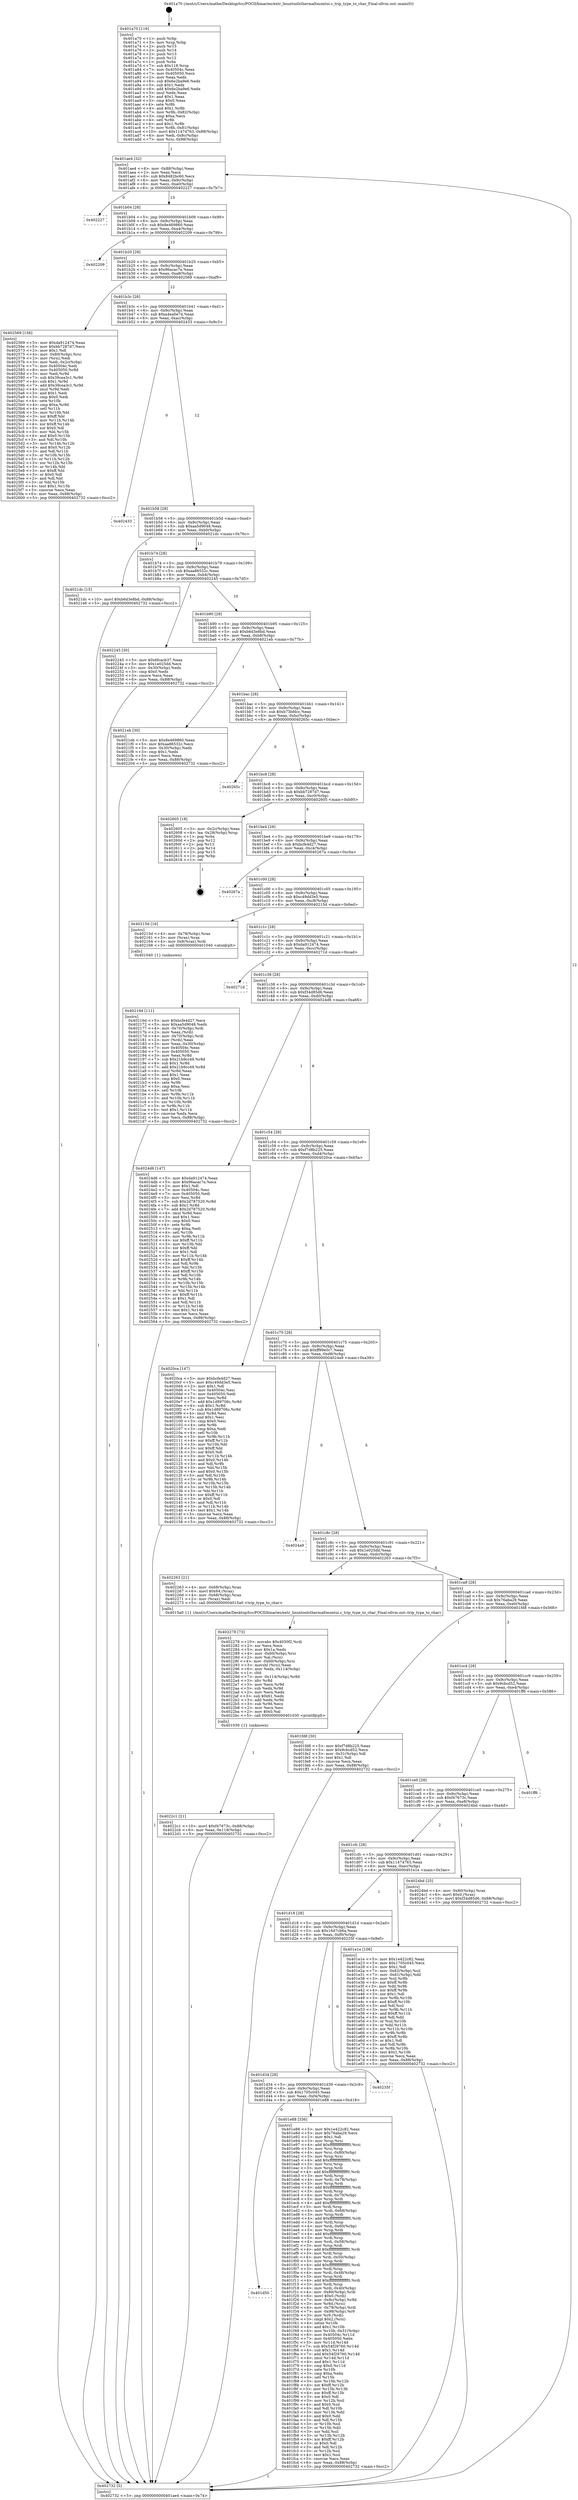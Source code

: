 digraph "0x401a70" {
  label = "0x401a70 (/mnt/c/Users/mathe/Desktop/tcc/POCII/binaries/extr_linuxtoolsthermaltmontui.c_trip_type_to_char_Final-ollvm.out::main(0))"
  labelloc = "t"
  node[shape=record]

  Entry [label="",width=0.3,height=0.3,shape=circle,fillcolor=black,style=filled]
  "0x401ae4" [label="{
     0x401ae4 [32]\l
     | [instrs]\l
     &nbsp;&nbsp;0x401ae4 \<+6\>: mov -0x88(%rbp),%eax\l
     &nbsp;&nbsp;0x401aea \<+2\>: mov %eax,%ecx\l
     &nbsp;&nbsp;0x401aec \<+6\>: sub $0x8482bc60,%ecx\l
     &nbsp;&nbsp;0x401af2 \<+6\>: mov %eax,-0x9c(%rbp)\l
     &nbsp;&nbsp;0x401af8 \<+6\>: mov %ecx,-0xa0(%rbp)\l
     &nbsp;&nbsp;0x401afe \<+6\>: je 0000000000402227 \<main+0x7b7\>\l
  }"]
  "0x402227" [label="{
     0x402227\l
  }", style=dashed]
  "0x401b04" [label="{
     0x401b04 [28]\l
     | [instrs]\l
     &nbsp;&nbsp;0x401b04 \<+5\>: jmp 0000000000401b09 \<main+0x99\>\l
     &nbsp;&nbsp;0x401b09 \<+6\>: mov -0x9c(%rbp),%eax\l
     &nbsp;&nbsp;0x401b0f \<+5\>: sub $0x8e469860,%eax\l
     &nbsp;&nbsp;0x401b14 \<+6\>: mov %eax,-0xa4(%rbp)\l
     &nbsp;&nbsp;0x401b1a \<+6\>: je 0000000000402209 \<main+0x799\>\l
  }"]
  Exit [label="",width=0.3,height=0.3,shape=circle,fillcolor=black,style=filled,peripheries=2]
  "0x402209" [label="{
     0x402209\l
  }", style=dashed]
  "0x401b20" [label="{
     0x401b20 [28]\l
     | [instrs]\l
     &nbsp;&nbsp;0x401b20 \<+5\>: jmp 0000000000401b25 \<main+0xb5\>\l
     &nbsp;&nbsp;0x401b25 \<+6\>: mov -0x9c(%rbp),%eax\l
     &nbsp;&nbsp;0x401b2b \<+5\>: sub $0x96acac7e,%eax\l
     &nbsp;&nbsp;0x401b30 \<+6\>: mov %eax,-0xa8(%rbp)\l
     &nbsp;&nbsp;0x401b36 \<+6\>: je 0000000000402569 \<main+0xaf9\>\l
  }"]
  "0x4022c1" [label="{
     0x4022c1 [21]\l
     | [instrs]\l
     &nbsp;&nbsp;0x4022c1 \<+10\>: movl $0xf47673c,-0x88(%rbp)\l
     &nbsp;&nbsp;0x4022cb \<+6\>: mov %eax,-0x118(%rbp)\l
     &nbsp;&nbsp;0x4022d1 \<+5\>: jmp 0000000000402732 \<main+0xcc2\>\l
  }"]
  "0x402569" [label="{
     0x402569 [156]\l
     | [instrs]\l
     &nbsp;&nbsp;0x402569 \<+5\>: mov $0xda912474,%eax\l
     &nbsp;&nbsp;0x40256e \<+5\>: mov $0xbb7287d7,%ecx\l
     &nbsp;&nbsp;0x402573 \<+2\>: mov $0x1,%dl\l
     &nbsp;&nbsp;0x402575 \<+4\>: mov -0x80(%rbp),%rsi\l
     &nbsp;&nbsp;0x402579 \<+2\>: mov (%rsi),%edi\l
     &nbsp;&nbsp;0x40257b \<+3\>: mov %edi,-0x2c(%rbp)\l
     &nbsp;&nbsp;0x40257e \<+7\>: mov 0x40504c,%edi\l
     &nbsp;&nbsp;0x402585 \<+8\>: mov 0x405050,%r8d\l
     &nbsp;&nbsp;0x40258d \<+3\>: mov %edi,%r9d\l
     &nbsp;&nbsp;0x402590 \<+7\>: sub $0x39cea3c1,%r9d\l
     &nbsp;&nbsp;0x402597 \<+4\>: sub $0x1,%r9d\l
     &nbsp;&nbsp;0x40259b \<+7\>: add $0x39cea3c1,%r9d\l
     &nbsp;&nbsp;0x4025a2 \<+4\>: imul %r9d,%edi\l
     &nbsp;&nbsp;0x4025a6 \<+3\>: and $0x1,%edi\l
     &nbsp;&nbsp;0x4025a9 \<+3\>: cmp $0x0,%edi\l
     &nbsp;&nbsp;0x4025ac \<+4\>: sete %r10b\l
     &nbsp;&nbsp;0x4025b0 \<+4\>: cmp $0xa,%r8d\l
     &nbsp;&nbsp;0x4025b4 \<+4\>: setl %r11b\l
     &nbsp;&nbsp;0x4025b8 \<+3\>: mov %r10b,%bl\l
     &nbsp;&nbsp;0x4025bb \<+3\>: xor $0xff,%bl\l
     &nbsp;&nbsp;0x4025be \<+3\>: mov %r11b,%r14b\l
     &nbsp;&nbsp;0x4025c1 \<+4\>: xor $0xff,%r14b\l
     &nbsp;&nbsp;0x4025c5 \<+3\>: xor $0x0,%dl\l
     &nbsp;&nbsp;0x4025c8 \<+3\>: mov %bl,%r15b\l
     &nbsp;&nbsp;0x4025cb \<+4\>: and $0x0,%r15b\l
     &nbsp;&nbsp;0x4025cf \<+3\>: and %dl,%r10b\l
     &nbsp;&nbsp;0x4025d2 \<+3\>: mov %r14b,%r12b\l
     &nbsp;&nbsp;0x4025d5 \<+4\>: and $0x0,%r12b\l
     &nbsp;&nbsp;0x4025d9 \<+3\>: and %dl,%r11b\l
     &nbsp;&nbsp;0x4025dc \<+3\>: or %r10b,%r15b\l
     &nbsp;&nbsp;0x4025df \<+3\>: or %r11b,%r12b\l
     &nbsp;&nbsp;0x4025e2 \<+3\>: xor %r12b,%r15b\l
     &nbsp;&nbsp;0x4025e5 \<+3\>: or %r14b,%bl\l
     &nbsp;&nbsp;0x4025e8 \<+3\>: xor $0xff,%bl\l
     &nbsp;&nbsp;0x4025eb \<+3\>: or $0x0,%dl\l
     &nbsp;&nbsp;0x4025ee \<+2\>: and %dl,%bl\l
     &nbsp;&nbsp;0x4025f0 \<+3\>: or %bl,%r15b\l
     &nbsp;&nbsp;0x4025f3 \<+4\>: test $0x1,%r15b\l
     &nbsp;&nbsp;0x4025f7 \<+3\>: cmovne %ecx,%eax\l
     &nbsp;&nbsp;0x4025fa \<+6\>: mov %eax,-0x88(%rbp)\l
     &nbsp;&nbsp;0x402600 \<+5\>: jmp 0000000000402732 \<main+0xcc2\>\l
  }"]
  "0x401b3c" [label="{
     0x401b3c [28]\l
     | [instrs]\l
     &nbsp;&nbsp;0x401b3c \<+5\>: jmp 0000000000401b41 \<main+0xd1\>\l
     &nbsp;&nbsp;0x401b41 \<+6\>: mov -0x9c(%rbp),%eax\l
     &nbsp;&nbsp;0x401b47 \<+5\>: sub $0xa4ea0e74,%eax\l
     &nbsp;&nbsp;0x401b4c \<+6\>: mov %eax,-0xac(%rbp)\l
     &nbsp;&nbsp;0x401b52 \<+6\>: je 0000000000402433 \<main+0x9c3\>\l
  }"]
  "0x402278" [label="{
     0x402278 [73]\l
     | [instrs]\l
     &nbsp;&nbsp;0x402278 \<+10\>: movabs $0x4030f2,%rdi\l
     &nbsp;&nbsp;0x402282 \<+2\>: xor %ecx,%ecx\l
     &nbsp;&nbsp;0x402284 \<+5\>: mov $0x1a,%edx\l
     &nbsp;&nbsp;0x402289 \<+4\>: mov -0x60(%rbp),%rsi\l
     &nbsp;&nbsp;0x40228d \<+2\>: mov %al,(%rsi)\l
     &nbsp;&nbsp;0x40228f \<+4\>: mov -0x60(%rbp),%rsi\l
     &nbsp;&nbsp;0x402293 \<+3\>: movsbl (%rsi),%eax\l
     &nbsp;&nbsp;0x402296 \<+6\>: mov %edx,-0x114(%rbp)\l
     &nbsp;&nbsp;0x40229c \<+1\>: cltd\l
     &nbsp;&nbsp;0x40229d \<+7\>: mov -0x114(%rbp),%r8d\l
     &nbsp;&nbsp;0x4022a4 \<+3\>: idiv %r8d\l
     &nbsp;&nbsp;0x4022a7 \<+3\>: mov %ecx,%r9d\l
     &nbsp;&nbsp;0x4022aa \<+3\>: sub %edx,%r9d\l
     &nbsp;&nbsp;0x4022ad \<+2\>: mov %ecx,%edx\l
     &nbsp;&nbsp;0x4022af \<+3\>: sub $0x61,%edx\l
     &nbsp;&nbsp;0x4022b2 \<+3\>: add %edx,%r9d\l
     &nbsp;&nbsp;0x4022b5 \<+3\>: sub %r9d,%ecx\l
     &nbsp;&nbsp;0x4022b8 \<+2\>: mov %ecx,%esi\l
     &nbsp;&nbsp;0x4022ba \<+2\>: mov $0x0,%al\l
     &nbsp;&nbsp;0x4022bc \<+5\>: call 0000000000401030 \<printf@plt\>\l
     | [calls]\l
     &nbsp;&nbsp;0x401030 \{1\} (unknown)\l
  }"]
  "0x402433" [label="{
     0x402433\l
  }", style=dashed]
  "0x401b58" [label="{
     0x401b58 [28]\l
     | [instrs]\l
     &nbsp;&nbsp;0x401b58 \<+5\>: jmp 0000000000401b5d \<main+0xed\>\l
     &nbsp;&nbsp;0x401b5d \<+6\>: mov -0x9c(%rbp),%eax\l
     &nbsp;&nbsp;0x401b63 \<+5\>: sub $0xaa5d9048,%eax\l
     &nbsp;&nbsp;0x401b68 \<+6\>: mov %eax,-0xb0(%rbp)\l
     &nbsp;&nbsp;0x401b6e \<+6\>: je 00000000004021dc \<main+0x76c\>\l
  }"]
  "0x40216d" [label="{
     0x40216d [111]\l
     | [instrs]\l
     &nbsp;&nbsp;0x40216d \<+5\>: mov $0xbcfe4d27,%ecx\l
     &nbsp;&nbsp;0x402172 \<+5\>: mov $0xaa5d9048,%edx\l
     &nbsp;&nbsp;0x402177 \<+4\>: mov -0x70(%rbp),%rdi\l
     &nbsp;&nbsp;0x40217b \<+2\>: mov %eax,(%rdi)\l
     &nbsp;&nbsp;0x40217d \<+4\>: mov -0x70(%rbp),%rdi\l
     &nbsp;&nbsp;0x402181 \<+2\>: mov (%rdi),%eax\l
     &nbsp;&nbsp;0x402183 \<+3\>: mov %eax,-0x30(%rbp)\l
     &nbsp;&nbsp;0x402186 \<+7\>: mov 0x40504c,%eax\l
     &nbsp;&nbsp;0x40218d \<+7\>: mov 0x405050,%esi\l
     &nbsp;&nbsp;0x402194 \<+3\>: mov %eax,%r8d\l
     &nbsp;&nbsp;0x402197 \<+7\>: sub $0x21b9cc49,%r8d\l
     &nbsp;&nbsp;0x40219e \<+4\>: sub $0x1,%r8d\l
     &nbsp;&nbsp;0x4021a2 \<+7\>: add $0x21b9cc49,%r8d\l
     &nbsp;&nbsp;0x4021a9 \<+4\>: imul %r8d,%eax\l
     &nbsp;&nbsp;0x4021ad \<+3\>: and $0x1,%eax\l
     &nbsp;&nbsp;0x4021b0 \<+3\>: cmp $0x0,%eax\l
     &nbsp;&nbsp;0x4021b3 \<+4\>: sete %r9b\l
     &nbsp;&nbsp;0x4021b7 \<+3\>: cmp $0xa,%esi\l
     &nbsp;&nbsp;0x4021ba \<+4\>: setl %r10b\l
     &nbsp;&nbsp;0x4021be \<+3\>: mov %r9b,%r11b\l
     &nbsp;&nbsp;0x4021c1 \<+3\>: and %r10b,%r11b\l
     &nbsp;&nbsp;0x4021c4 \<+3\>: xor %r10b,%r9b\l
     &nbsp;&nbsp;0x4021c7 \<+3\>: or %r9b,%r11b\l
     &nbsp;&nbsp;0x4021ca \<+4\>: test $0x1,%r11b\l
     &nbsp;&nbsp;0x4021ce \<+3\>: cmovne %edx,%ecx\l
     &nbsp;&nbsp;0x4021d1 \<+6\>: mov %ecx,-0x88(%rbp)\l
     &nbsp;&nbsp;0x4021d7 \<+5\>: jmp 0000000000402732 \<main+0xcc2\>\l
  }"]
  "0x4021dc" [label="{
     0x4021dc [15]\l
     | [instrs]\l
     &nbsp;&nbsp;0x4021dc \<+10\>: movl $0xb6d3e8bd,-0x88(%rbp)\l
     &nbsp;&nbsp;0x4021e6 \<+5\>: jmp 0000000000402732 \<main+0xcc2\>\l
  }"]
  "0x401b74" [label="{
     0x401b74 [28]\l
     | [instrs]\l
     &nbsp;&nbsp;0x401b74 \<+5\>: jmp 0000000000401b79 \<main+0x109\>\l
     &nbsp;&nbsp;0x401b79 \<+6\>: mov -0x9c(%rbp),%eax\l
     &nbsp;&nbsp;0x401b7f \<+5\>: sub $0xaa86532c,%eax\l
     &nbsp;&nbsp;0x401b84 \<+6\>: mov %eax,-0xb4(%rbp)\l
     &nbsp;&nbsp;0x401b8a \<+6\>: je 0000000000402245 \<main+0x7d5\>\l
  }"]
  "0x401d50" [label="{
     0x401d50\l
  }", style=dashed]
  "0x402245" [label="{
     0x402245 [30]\l
     | [instrs]\l
     &nbsp;&nbsp;0x402245 \<+5\>: mov $0x6fcacb37,%eax\l
     &nbsp;&nbsp;0x40224a \<+5\>: mov $0x1e025dd,%ecx\l
     &nbsp;&nbsp;0x40224f \<+3\>: mov -0x30(%rbp),%edx\l
     &nbsp;&nbsp;0x402252 \<+3\>: cmp $0x0,%edx\l
     &nbsp;&nbsp;0x402255 \<+3\>: cmove %ecx,%eax\l
     &nbsp;&nbsp;0x402258 \<+6\>: mov %eax,-0x88(%rbp)\l
     &nbsp;&nbsp;0x40225e \<+5\>: jmp 0000000000402732 \<main+0xcc2\>\l
  }"]
  "0x401b90" [label="{
     0x401b90 [28]\l
     | [instrs]\l
     &nbsp;&nbsp;0x401b90 \<+5\>: jmp 0000000000401b95 \<main+0x125\>\l
     &nbsp;&nbsp;0x401b95 \<+6\>: mov -0x9c(%rbp),%eax\l
     &nbsp;&nbsp;0x401b9b \<+5\>: sub $0xb6d3e8bd,%eax\l
     &nbsp;&nbsp;0x401ba0 \<+6\>: mov %eax,-0xb8(%rbp)\l
     &nbsp;&nbsp;0x401ba6 \<+6\>: je 00000000004021eb \<main+0x77b\>\l
  }"]
  "0x401e88" [label="{
     0x401e88 [336]\l
     | [instrs]\l
     &nbsp;&nbsp;0x401e88 \<+5\>: mov $0x1e422c82,%eax\l
     &nbsp;&nbsp;0x401e8d \<+5\>: mov $0x76aba29,%ecx\l
     &nbsp;&nbsp;0x401e92 \<+2\>: mov $0x1,%dl\l
     &nbsp;&nbsp;0x401e94 \<+3\>: mov %rsp,%rsi\l
     &nbsp;&nbsp;0x401e97 \<+4\>: add $0xfffffffffffffff0,%rsi\l
     &nbsp;&nbsp;0x401e9b \<+3\>: mov %rsi,%rsp\l
     &nbsp;&nbsp;0x401e9e \<+4\>: mov %rsi,-0x80(%rbp)\l
     &nbsp;&nbsp;0x401ea2 \<+3\>: mov %rsp,%rsi\l
     &nbsp;&nbsp;0x401ea5 \<+4\>: add $0xfffffffffffffff0,%rsi\l
     &nbsp;&nbsp;0x401ea9 \<+3\>: mov %rsi,%rsp\l
     &nbsp;&nbsp;0x401eac \<+3\>: mov %rsp,%rdi\l
     &nbsp;&nbsp;0x401eaf \<+4\>: add $0xfffffffffffffff0,%rdi\l
     &nbsp;&nbsp;0x401eb3 \<+3\>: mov %rdi,%rsp\l
     &nbsp;&nbsp;0x401eb6 \<+4\>: mov %rdi,-0x78(%rbp)\l
     &nbsp;&nbsp;0x401eba \<+3\>: mov %rsp,%rdi\l
     &nbsp;&nbsp;0x401ebd \<+4\>: add $0xfffffffffffffff0,%rdi\l
     &nbsp;&nbsp;0x401ec1 \<+3\>: mov %rdi,%rsp\l
     &nbsp;&nbsp;0x401ec4 \<+4\>: mov %rdi,-0x70(%rbp)\l
     &nbsp;&nbsp;0x401ec8 \<+3\>: mov %rsp,%rdi\l
     &nbsp;&nbsp;0x401ecb \<+4\>: add $0xfffffffffffffff0,%rdi\l
     &nbsp;&nbsp;0x401ecf \<+3\>: mov %rdi,%rsp\l
     &nbsp;&nbsp;0x401ed2 \<+4\>: mov %rdi,-0x68(%rbp)\l
     &nbsp;&nbsp;0x401ed6 \<+3\>: mov %rsp,%rdi\l
     &nbsp;&nbsp;0x401ed9 \<+4\>: add $0xfffffffffffffff0,%rdi\l
     &nbsp;&nbsp;0x401edd \<+3\>: mov %rdi,%rsp\l
     &nbsp;&nbsp;0x401ee0 \<+4\>: mov %rdi,-0x60(%rbp)\l
     &nbsp;&nbsp;0x401ee4 \<+3\>: mov %rsp,%rdi\l
     &nbsp;&nbsp;0x401ee7 \<+4\>: add $0xfffffffffffffff0,%rdi\l
     &nbsp;&nbsp;0x401eeb \<+3\>: mov %rdi,%rsp\l
     &nbsp;&nbsp;0x401eee \<+4\>: mov %rdi,-0x58(%rbp)\l
     &nbsp;&nbsp;0x401ef2 \<+3\>: mov %rsp,%rdi\l
     &nbsp;&nbsp;0x401ef5 \<+4\>: add $0xfffffffffffffff0,%rdi\l
     &nbsp;&nbsp;0x401ef9 \<+3\>: mov %rdi,%rsp\l
     &nbsp;&nbsp;0x401efc \<+4\>: mov %rdi,-0x50(%rbp)\l
     &nbsp;&nbsp;0x401f00 \<+3\>: mov %rsp,%rdi\l
     &nbsp;&nbsp;0x401f03 \<+4\>: add $0xfffffffffffffff0,%rdi\l
     &nbsp;&nbsp;0x401f07 \<+3\>: mov %rdi,%rsp\l
     &nbsp;&nbsp;0x401f0a \<+4\>: mov %rdi,-0x48(%rbp)\l
     &nbsp;&nbsp;0x401f0e \<+3\>: mov %rsp,%rdi\l
     &nbsp;&nbsp;0x401f11 \<+4\>: add $0xfffffffffffffff0,%rdi\l
     &nbsp;&nbsp;0x401f15 \<+3\>: mov %rdi,%rsp\l
     &nbsp;&nbsp;0x401f18 \<+4\>: mov %rdi,-0x40(%rbp)\l
     &nbsp;&nbsp;0x401f1c \<+4\>: mov -0x80(%rbp),%rdi\l
     &nbsp;&nbsp;0x401f20 \<+6\>: movl $0x0,(%rdi)\l
     &nbsp;&nbsp;0x401f26 \<+7\>: mov -0x8c(%rbp),%r8d\l
     &nbsp;&nbsp;0x401f2d \<+3\>: mov %r8d,(%rsi)\l
     &nbsp;&nbsp;0x401f30 \<+4\>: mov -0x78(%rbp),%rdi\l
     &nbsp;&nbsp;0x401f34 \<+7\>: mov -0x98(%rbp),%r9\l
     &nbsp;&nbsp;0x401f3b \<+3\>: mov %r9,(%rdi)\l
     &nbsp;&nbsp;0x401f3e \<+3\>: cmpl $0x2,(%rsi)\l
     &nbsp;&nbsp;0x401f41 \<+4\>: setne %r10b\l
     &nbsp;&nbsp;0x401f45 \<+4\>: and $0x1,%r10b\l
     &nbsp;&nbsp;0x401f49 \<+4\>: mov %r10b,-0x31(%rbp)\l
     &nbsp;&nbsp;0x401f4d \<+8\>: mov 0x40504c,%r11d\l
     &nbsp;&nbsp;0x401f55 \<+7\>: mov 0x405050,%ebx\l
     &nbsp;&nbsp;0x401f5c \<+3\>: mov %r11d,%r14d\l
     &nbsp;&nbsp;0x401f5f \<+7\>: sub $0x54f29760,%r14d\l
     &nbsp;&nbsp;0x401f66 \<+4\>: sub $0x1,%r14d\l
     &nbsp;&nbsp;0x401f6a \<+7\>: add $0x54f29760,%r14d\l
     &nbsp;&nbsp;0x401f71 \<+4\>: imul %r14d,%r11d\l
     &nbsp;&nbsp;0x401f75 \<+4\>: and $0x1,%r11d\l
     &nbsp;&nbsp;0x401f79 \<+4\>: cmp $0x0,%r11d\l
     &nbsp;&nbsp;0x401f7d \<+4\>: sete %r10b\l
     &nbsp;&nbsp;0x401f81 \<+3\>: cmp $0xa,%ebx\l
     &nbsp;&nbsp;0x401f84 \<+4\>: setl %r15b\l
     &nbsp;&nbsp;0x401f88 \<+3\>: mov %r10b,%r12b\l
     &nbsp;&nbsp;0x401f8b \<+4\>: xor $0xff,%r12b\l
     &nbsp;&nbsp;0x401f8f \<+3\>: mov %r15b,%r13b\l
     &nbsp;&nbsp;0x401f92 \<+4\>: xor $0xff,%r13b\l
     &nbsp;&nbsp;0x401f96 \<+3\>: xor $0x0,%dl\l
     &nbsp;&nbsp;0x401f99 \<+3\>: mov %r12b,%sil\l
     &nbsp;&nbsp;0x401f9c \<+4\>: and $0x0,%sil\l
     &nbsp;&nbsp;0x401fa0 \<+3\>: and %dl,%r10b\l
     &nbsp;&nbsp;0x401fa3 \<+3\>: mov %r13b,%dil\l
     &nbsp;&nbsp;0x401fa6 \<+4\>: and $0x0,%dil\l
     &nbsp;&nbsp;0x401faa \<+3\>: and %dl,%r15b\l
     &nbsp;&nbsp;0x401fad \<+3\>: or %r10b,%sil\l
     &nbsp;&nbsp;0x401fb0 \<+3\>: or %r15b,%dil\l
     &nbsp;&nbsp;0x401fb3 \<+3\>: xor %dil,%sil\l
     &nbsp;&nbsp;0x401fb6 \<+3\>: or %r13b,%r12b\l
     &nbsp;&nbsp;0x401fb9 \<+4\>: xor $0xff,%r12b\l
     &nbsp;&nbsp;0x401fbd \<+3\>: or $0x0,%dl\l
     &nbsp;&nbsp;0x401fc0 \<+3\>: and %dl,%r12b\l
     &nbsp;&nbsp;0x401fc3 \<+3\>: or %r12b,%sil\l
     &nbsp;&nbsp;0x401fc6 \<+4\>: test $0x1,%sil\l
     &nbsp;&nbsp;0x401fca \<+3\>: cmovne %ecx,%eax\l
     &nbsp;&nbsp;0x401fcd \<+6\>: mov %eax,-0x88(%rbp)\l
     &nbsp;&nbsp;0x401fd3 \<+5\>: jmp 0000000000402732 \<main+0xcc2\>\l
  }"]
  "0x4021eb" [label="{
     0x4021eb [30]\l
     | [instrs]\l
     &nbsp;&nbsp;0x4021eb \<+5\>: mov $0x8e469860,%eax\l
     &nbsp;&nbsp;0x4021f0 \<+5\>: mov $0xaa86532c,%ecx\l
     &nbsp;&nbsp;0x4021f5 \<+3\>: mov -0x30(%rbp),%edx\l
     &nbsp;&nbsp;0x4021f8 \<+3\>: cmp $0x1,%edx\l
     &nbsp;&nbsp;0x4021fb \<+3\>: cmovl %ecx,%eax\l
     &nbsp;&nbsp;0x4021fe \<+6\>: mov %eax,-0x88(%rbp)\l
     &nbsp;&nbsp;0x402204 \<+5\>: jmp 0000000000402732 \<main+0xcc2\>\l
  }"]
  "0x401bac" [label="{
     0x401bac [28]\l
     | [instrs]\l
     &nbsp;&nbsp;0x401bac \<+5\>: jmp 0000000000401bb1 \<main+0x141\>\l
     &nbsp;&nbsp;0x401bb1 \<+6\>: mov -0x9c(%rbp),%eax\l
     &nbsp;&nbsp;0x401bb7 \<+5\>: sub $0xb73bfdcc,%eax\l
     &nbsp;&nbsp;0x401bbc \<+6\>: mov %eax,-0xbc(%rbp)\l
     &nbsp;&nbsp;0x401bc2 \<+6\>: je 000000000040265c \<main+0xbec\>\l
  }"]
  "0x401d34" [label="{
     0x401d34 [28]\l
     | [instrs]\l
     &nbsp;&nbsp;0x401d34 \<+5\>: jmp 0000000000401d39 \<main+0x2c9\>\l
     &nbsp;&nbsp;0x401d39 \<+6\>: mov -0x9c(%rbp),%eax\l
     &nbsp;&nbsp;0x401d3f \<+5\>: sub $0x1705c045,%eax\l
     &nbsp;&nbsp;0x401d44 \<+6\>: mov %eax,-0xf4(%rbp)\l
     &nbsp;&nbsp;0x401d4a \<+6\>: je 0000000000401e88 \<main+0x418\>\l
  }"]
  "0x40265c" [label="{
     0x40265c\l
  }", style=dashed]
  "0x401bc8" [label="{
     0x401bc8 [28]\l
     | [instrs]\l
     &nbsp;&nbsp;0x401bc8 \<+5\>: jmp 0000000000401bcd \<main+0x15d\>\l
     &nbsp;&nbsp;0x401bcd \<+6\>: mov -0x9c(%rbp),%eax\l
     &nbsp;&nbsp;0x401bd3 \<+5\>: sub $0xbb7287d7,%eax\l
     &nbsp;&nbsp;0x401bd8 \<+6\>: mov %eax,-0xc0(%rbp)\l
     &nbsp;&nbsp;0x401bde \<+6\>: je 0000000000402605 \<main+0xb95\>\l
  }"]
  "0x40235f" [label="{
     0x40235f\l
  }", style=dashed]
  "0x402605" [label="{
     0x402605 [18]\l
     | [instrs]\l
     &nbsp;&nbsp;0x402605 \<+3\>: mov -0x2c(%rbp),%eax\l
     &nbsp;&nbsp;0x402608 \<+4\>: lea -0x28(%rbp),%rsp\l
     &nbsp;&nbsp;0x40260c \<+1\>: pop %rbx\l
     &nbsp;&nbsp;0x40260d \<+2\>: pop %r12\l
     &nbsp;&nbsp;0x40260f \<+2\>: pop %r13\l
     &nbsp;&nbsp;0x402611 \<+2\>: pop %r14\l
     &nbsp;&nbsp;0x402613 \<+2\>: pop %r15\l
     &nbsp;&nbsp;0x402615 \<+1\>: pop %rbp\l
     &nbsp;&nbsp;0x402616 \<+1\>: ret\l
  }"]
  "0x401be4" [label="{
     0x401be4 [28]\l
     | [instrs]\l
     &nbsp;&nbsp;0x401be4 \<+5\>: jmp 0000000000401be9 \<main+0x179\>\l
     &nbsp;&nbsp;0x401be9 \<+6\>: mov -0x9c(%rbp),%eax\l
     &nbsp;&nbsp;0x401bef \<+5\>: sub $0xbcfe4d27,%eax\l
     &nbsp;&nbsp;0x401bf4 \<+6\>: mov %eax,-0xc4(%rbp)\l
     &nbsp;&nbsp;0x401bfa \<+6\>: je 000000000040267a \<main+0xc0a\>\l
  }"]
  "0x401a70" [label="{
     0x401a70 [116]\l
     | [instrs]\l
     &nbsp;&nbsp;0x401a70 \<+1\>: push %rbp\l
     &nbsp;&nbsp;0x401a71 \<+3\>: mov %rsp,%rbp\l
     &nbsp;&nbsp;0x401a74 \<+2\>: push %r15\l
     &nbsp;&nbsp;0x401a76 \<+2\>: push %r14\l
     &nbsp;&nbsp;0x401a78 \<+2\>: push %r13\l
     &nbsp;&nbsp;0x401a7a \<+2\>: push %r12\l
     &nbsp;&nbsp;0x401a7c \<+1\>: push %rbx\l
     &nbsp;&nbsp;0x401a7d \<+7\>: sub $0x118,%rsp\l
     &nbsp;&nbsp;0x401a84 \<+7\>: mov 0x40504c,%eax\l
     &nbsp;&nbsp;0x401a8b \<+7\>: mov 0x405050,%ecx\l
     &nbsp;&nbsp;0x401a92 \<+2\>: mov %eax,%edx\l
     &nbsp;&nbsp;0x401a94 \<+6\>: sub $0x6e2ba9e6,%edx\l
     &nbsp;&nbsp;0x401a9a \<+3\>: sub $0x1,%edx\l
     &nbsp;&nbsp;0x401a9d \<+6\>: add $0x6e2ba9e6,%edx\l
     &nbsp;&nbsp;0x401aa3 \<+3\>: imul %edx,%eax\l
     &nbsp;&nbsp;0x401aa6 \<+3\>: and $0x1,%eax\l
     &nbsp;&nbsp;0x401aa9 \<+3\>: cmp $0x0,%eax\l
     &nbsp;&nbsp;0x401aac \<+4\>: sete %r8b\l
     &nbsp;&nbsp;0x401ab0 \<+4\>: and $0x1,%r8b\l
     &nbsp;&nbsp;0x401ab4 \<+7\>: mov %r8b,-0x82(%rbp)\l
     &nbsp;&nbsp;0x401abb \<+3\>: cmp $0xa,%ecx\l
     &nbsp;&nbsp;0x401abe \<+4\>: setl %r8b\l
     &nbsp;&nbsp;0x401ac2 \<+4\>: and $0x1,%r8b\l
     &nbsp;&nbsp;0x401ac6 \<+7\>: mov %r8b,-0x81(%rbp)\l
     &nbsp;&nbsp;0x401acd \<+10\>: movl $0x11474763,-0x88(%rbp)\l
     &nbsp;&nbsp;0x401ad7 \<+6\>: mov %edi,-0x8c(%rbp)\l
     &nbsp;&nbsp;0x401add \<+7\>: mov %rsi,-0x98(%rbp)\l
  }"]
  "0x40267a" [label="{
     0x40267a\l
  }", style=dashed]
  "0x401c00" [label="{
     0x401c00 [28]\l
     | [instrs]\l
     &nbsp;&nbsp;0x401c00 \<+5\>: jmp 0000000000401c05 \<main+0x195\>\l
     &nbsp;&nbsp;0x401c05 \<+6\>: mov -0x9c(%rbp),%eax\l
     &nbsp;&nbsp;0x401c0b \<+5\>: sub $0xc49dd3e5,%eax\l
     &nbsp;&nbsp;0x401c10 \<+6\>: mov %eax,-0xc8(%rbp)\l
     &nbsp;&nbsp;0x401c16 \<+6\>: je 000000000040215d \<main+0x6ed\>\l
  }"]
  "0x402732" [label="{
     0x402732 [5]\l
     | [instrs]\l
     &nbsp;&nbsp;0x402732 \<+5\>: jmp 0000000000401ae4 \<main+0x74\>\l
  }"]
  "0x40215d" [label="{
     0x40215d [16]\l
     | [instrs]\l
     &nbsp;&nbsp;0x40215d \<+4\>: mov -0x78(%rbp),%rax\l
     &nbsp;&nbsp;0x402161 \<+3\>: mov (%rax),%rax\l
     &nbsp;&nbsp;0x402164 \<+4\>: mov 0x8(%rax),%rdi\l
     &nbsp;&nbsp;0x402168 \<+5\>: call 0000000000401040 \<atoi@plt\>\l
     | [calls]\l
     &nbsp;&nbsp;0x401040 \{1\} (unknown)\l
  }"]
  "0x401c1c" [label="{
     0x401c1c [28]\l
     | [instrs]\l
     &nbsp;&nbsp;0x401c1c \<+5\>: jmp 0000000000401c21 \<main+0x1b1\>\l
     &nbsp;&nbsp;0x401c21 \<+6\>: mov -0x9c(%rbp),%eax\l
     &nbsp;&nbsp;0x401c27 \<+5\>: sub $0xda912474,%eax\l
     &nbsp;&nbsp;0x401c2c \<+6\>: mov %eax,-0xcc(%rbp)\l
     &nbsp;&nbsp;0x401c32 \<+6\>: je 000000000040271d \<main+0xcad\>\l
  }"]
  "0x401d18" [label="{
     0x401d18 [28]\l
     | [instrs]\l
     &nbsp;&nbsp;0x401d18 \<+5\>: jmp 0000000000401d1d \<main+0x2ad\>\l
     &nbsp;&nbsp;0x401d1d \<+6\>: mov -0x9c(%rbp),%eax\l
     &nbsp;&nbsp;0x401d23 \<+5\>: sub $0x16d7cb6a,%eax\l
     &nbsp;&nbsp;0x401d28 \<+6\>: mov %eax,-0xf0(%rbp)\l
     &nbsp;&nbsp;0x401d2e \<+6\>: je 000000000040235f \<main+0x8ef\>\l
  }"]
  "0x40271d" [label="{
     0x40271d\l
  }", style=dashed]
  "0x401c38" [label="{
     0x401c38 [28]\l
     | [instrs]\l
     &nbsp;&nbsp;0x401c38 \<+5\>: jmp 0000000000401c3d \<main+0x1cd\>\l
     &nbsp;&nbsp;0x401c3d \<+6\>: mov -0x9c(%rbp),%eax\l
     &nbsp;&nbsp;0x401c43 \<+5\>: sub $0xf34d85d6,%eax\l
     &nbsp;&nbsp;0x401c48 \<+6\>: mov %eax,-0xd0(%rbp)\l
     &nbsp;&nbsp;0x401c4e \<+6\>: je 00000000004024d6 \<main+0xa66\>\l
  }"]
  "0x401e1e" [label="{
     0x401e1e [106]\l
     | [instrs]\l
     &nbsp;&nbsp;0x401e1e \<+5\>: mov $0x1e422c82,%eax\l
     &nbsp;&nbsp;0x401e23 \<+5\>: mov $0x1705c045,%ecx\l
     &nbsp;&nbsp;0x401e28 \<+2\>: mov $0x1,%dl\l
     &nbsp;&nbsp;0x401e2a \<+7\>: mov -0x82(%rbp),%sil\l
     &nbsp;&nbsp;0x401e31 \<+7\>: mov -0x81(%rbp),%dil\l
     &nbsp;&nbsp;0x401e38 \<+3\>: mov %sil,%r8b\l
     &nbsp;&nbsp;0x401e3b \<+4\>: xor $0xff,%r8b\l
     &nbsp;&nbsp;0x401e3f \<+3\>: mov %dil,%r9b\l
     &nbsp;&nbsp;0x401e42 \<+4\>: xor $0xff,%r9b\l
     &nbsp;&nbsp;0x401e46 \<+3\>: xor $0x1,%dl\l
     &nbsp;&nbsp;0x401e49 \<+3\>: mov %r8b,%r10b\l
     &nbsp;&nbsp;0x401e4c \<+4\>: and $0xff,%r10b\l
     &nbsp;&nbsp;0x401e50 \<+3\>: and %dl,%sil\l
     &nbsp;&nbsp;0x401e53 \<+3\>: mov %r9b,%r11b\l
     &nbsp;&nbsp;0x401e56 \<+4\>: and $0xff,%r11b\l
     &nbsp;&nbsp;0x401e5a \<+3\>: and %dl,%dil\l
     &nbsp;&nbsp;0x401e5d \<+3\>: or %sil,%r10b\l
     &nbsp;&nbsp;0x401e60 \<+3\>: or %dil,%r11b\l
     &nbsp;&nbsp;0x401e63 \<+3\>: xor %r11b,%r10b\l
     &nbsp;&nbsp;0x401e66 \<+3\>: or %r9b,%r8b\l
     &nbsp;&nbsp;0x401e69 \<+4\>: xor $0xff,%r8b\l
     &nbsp;&nbsp;0x401e6d \<+3\>: or $0x1,%dl\l
     &nbsp;&nbsp;0x401e70 \<+3\>: and %dl,%r8b\l
     &nbsp;&nbsp;0x401e73 \<+3\>: or %r8b,%r10b\l
     &nbsp;&nbsp;0x401e76 \<+4\>: test $0x1,%r10b\l
     &nbsp;&nbsp;0x401e7a \<+3\>: cmovne %ecx,%eax\l
     &nbsp;&nbsp;0x401e7d \<+6\>: mov %eax,-0x88(%rbp)\l
     &nbsp;&nbsp;0x401e83 \<+5\>: jmp 0000000000402732 \<main+0xcc2\>\l
  }"]
  "0x4024d6" [label="{
     0x4024d6 [147]\l
     | [instrs]\l
     &nbsp;&nbsp;0x4024d6 \<+5\>: mov $0xda912474,%eax\l
     &nbsp;&nbsp;0x4024db \<+5\>: mov $0x96acac7e,%ecx\l
     &nbsp;&nbsp;0x4024e0 \<+2\>: mov $0x1,%dl\l
     &nbsp;&nbsp;0x4024e2 \<+7\>: mov 0x40504c,%esi\l
     &nbsp;&nbsp;0x4024e9 \<+7\>: mov 0x405050,%edi\l
     &nbsp;&nbsp;0x4024f0 \<+3\>: mov %esi,%r8d\l
     &nbsp;&nbsp;0x4024f3 \<+7\>: sub $0x2d787520,%r8d\l
     &nbsp;&nbsp;0x4024fa \<+4\>: sub $0x1,%r8d\l
     &nbsp;&nbsp;0x4024fe \<+7\>: add $0x2d787520,%r8d\l
     &nbsp;&nbsp;0x402505 \<+4\>: imul %r8d,%esi\l
     &nbsp;&nbsp;0x402509 \<+3\>: and $0x1,%esi\l
     &nbsp;&nbsp;0x40250c \<+3\>: cmp $0x0,%esi\l
     &nbsp;&nbsp;0x40250f \<+4\>: sete %r9b\l
     &nbsp;&nbsp;0x402513 \<+3\>: cmp $0xa,%edi\l
     &nbsp;&nbsp;0x402516 \<+4\>: setl %r10b\l
     &nbsp;&nbsp;0x40251a \<+3\>: mov %r9b,%r11b\l
     &nbsp;&nbsp;0x40251d \<+4\>: xor $0xff,%r11b\l
     &nbsp;&nbsp;0x402521 \<+3\>: mov %r10b,%bl\l
     &nbsp;&nbsp;0x402524 \<+3\>: xor $0xff,%bl\l
     &nbsp;&nbsp;0x402527 \<+3\>: xor $0x1,%dl\l
     &nbsp;&nbsp;0x40252a \<+3\>: mov %r11b,%r14b\l
     &nbsp;&nbsp;0x40252d \<+4\>: and $0xff,%r14b\l
     &nbsp;&nbsp;0x402531 \<+3\>: and %dl,%r9b\l
     &nbsp;&nbsp;0x402534 \<+3\>: mov %bl,%r15b\l
     &nbsp;&nbsp;0x402537 \<+4\>: and $0xff,%r15b\l
     &nbsp;&nbsp;0x40253b \<+3\>: and %dl,%r10b\l
     &nbsp;&nbsp;0x40253e \<+3\>: or %r9b,%r14b\l
     &nbsp;&nbsp;0x402541 \<+3\>: or %r10b,%r15b\l
     &nbsp;&nbsp;0x402544 \<+3\>: xor %r15b,%r14b\l
     &nbsp;&nbsp;0x402547 \<+3\>: or %bl,%r11b\l
     &nbsp;&nbsp;0x40254a \<+4\>: xor $0xff,%r11b\l
     &nbsp;&nbsp;0x40254e \<+3\>: or $0x1,%dl\l
     &nbsp;&nbsp;0x402551 \<+3\>: and %dl,%r11b\l
     &nbsp;&nbsp;0x402554 \<+3\>: or %r11b,%r14b\l
     &nbsp;&nbsp;0x402557 \<+4\>: test $0x1,%r14b\l
     &nbsp;&nbsp;0x40255b \<+3\>: cmovne %ecx,%eax\l
     &nbsp;&nbsp;0x40255e \<+6\>: mov %eax,-0x88(%rbp)\l
     &nbsp;&nbsp;0x402564 \<+5\>: jmp 0000000000402732 \<main+0xcc2\>\l
  }"]
  "0x401c54" [label="{
     0x401c54 [28]\l
     | [instrs]\l
     &nbsp;&nbsp;0x401c54 \<+5\>: jmp 0000000000401c59 \<main+0x1e9\>\l
     &nbsp;&nbsp;0x401c59 \<+6\>: mov -0x9c(%rbp),%eax\l
     &nbsp;&nbsp;0x401c5f \<+5\>: sub $0xf7d8b225,%eax\l
     &nbsp;&nbsp;0x401c64 \<+6\>: mov %eax,-0xd4(%rbp)\l
     &nbsp;&nbsp;0x401c6a \<+6\>: je 00000000004020ca \<main+0x65a\>\l
  }"]
  "0x401cfc" [label="{
     0x401cfc [28]\l
     | [instrs]\l
     &nbsp;&nbsp;0x401cfc \<+5\>: jmp 0000000000401d01 \<main+0x291\>\l
     &nbsp;&nbsp;0x401d01 \<+6\>: mov -0x9c(%rbp),%eax\l
     &nbsp;&nbsp;0x401d07 \<+5\>: sub $0x11474763,%eax\l
     &nbsp;&nbsp;0x401d0c \<+6\>: mov %eax,-0xec(%rbp)\l
     &nbsp;&nbsp;0x401d12 \<+6\>: je 0000000000401e1e \<main+0x3ae\>\l
  }"]
  "0x4020ca" [label="{
     0x4020ca [147]\l
     | [instrs]\l
     &nbsp;&nbsp;0x4020ca \<+5\>: mov $0xbcfe4d27,%eax\l
     &nbsp;&nbsp;0x4020cf \<+5\>: mov $0xc49dd3e5,%ecx\l
     &nbsp;&nbsp;0x4020d4 \<+2\>: mov $0x1,%dl\l
     &nbsp;&nbsp;0x4020d6 \<+7\>: mov 0x40504c,%esi\l
     &nbsp;&nbsp;0x4020dd \<+7\>: mov 0x405050,%edi\l
     &nbsp;&nbsp;0x4020e4 \<+3\>: mov %esi,%r8d\l
     &nbsp;&nbsp;0x4020e7 \<+7\>: add $0x1d89706c,%r8d\l
     &nbsp;&nbsp;0x4020ee \<+4\>: sub $0x1,%r8d\l
     &nbsp;&nbsp;0x4020f2 \<+7\>: sub $0x1d89706c,%r8d\l
     &nbsp;&nbsp;0x4020f9 \<+4\>: imul %r8d,%esi\l
     &nbsp;&nbsp;0x4020fd \<+3\>: and $0x1,%esi\l
     &nbsp;&nbsp;0x402100 \<+3\>: cmp $0x0,%esi\l
     &nbsp;&nbsp;0x402103 \<+4\>: sete %r9b\l
     &nbsp;&nbsp;0x402107 \<+3\>: cmp $0xa,%edi\l
     &nbsp;&nbsp;0x40210a \<+4\>: setl %r10b\l
     &nbsp;&nbsp;0x40210e \<+3\>: mov %r9b,%r11b\l
     &nbsp;&nbsp;0x402111 \<+4\>: xor $0xff,%r11b\l
     &nbsp;&nbsp;0x402115 \<+3\>: mov %r10b,%bl\l
     &nbsp;&nbsp;0x402118 \<+3\>: xor $0xff,%bl\l
     &nbsp;&nbsp;0x40211b \<+3\>: xor $0x0,%dl\l
     &nbsp;&nbsp;0x40211e \<+3\>: mov %r11b,%r14b\l
     &nbsp;&nbsp;0x402121 \<+4\>: and $0x0,%r14b\l
     &nbsp;&nbsp;0x402125 \<+3\>: and %dl,%r9b\l
     &nbsp;&nbsp;0x402128 \<+3\>: mov %bl,%r15b\l
     &nbsp;&nbsp;0x40212b \<+4\>: and $0x0,%r15b\l
     &nbsp;&nbsp;0x40212f \<+3\>: and %dl,%r10b\l
     &nbsp;&nbsp;0x402132 \<+3\>: or %r9b,%r14b\l
     &nbsp;&nbsp;0x402135 \<+3\>: or %r10b,%r15b\l
     &nbsp;&nbsp;0x402138 \<+3\>: xor %r15b,%r14b\l
     &nbsp;&nbsp;0x40213b \<+3\>: or %bl,%r11b\l
     &nbsp;&nbsp;0x40213e \<+4\>: xor $0xff,%r11b\l
     &nbsp;&nbsp;0x402142 \<+3\>: or $0x0,%dl\l
     &nbsp;&nbsp;0x402145 \<+3\>: and %dl,%r11b\l
     &nbsp;&nbsp;0x402148 \<+3\>: or %r11b,%r14b\l
     &nbsp;&nbsp;0x40214b \<+4\>: test $0x1,%r14b\l
     &nbsp;&nbsp;0x40214f \<+3\>: cmovne %ecx,%eax\l
     &nbsp;&nbsp;0x402152 \<+6\>: mov %eax,-0x88(%rbp)\l
     &nbsp;&nbsp;0x402158 \<+5\>: jmp 0000000000402732 \<main+0xcc2\>\l
  }"]
  "0x401c70" [label="{
     0x401c70 [28]\l
     | [instrs]\l
     &nbsp;&nbsp;0x401c70 \<+5\>: jmp 0000000000401c75 \<main+0x205\>\l
     &nbsp;&nbsp;0x401c75 \<+6\>: mov -0x9c(%rbp),%eax\l
     &nbsp;&nbsp;0x401c7b \<+5\>: sub $0xff99e0c7,%eax\l
     &nbsp;&nbsp;0x401c80 \<+6\>: mov %eax,-0xd8(%rbp)\l
     &nbsp;&nbsp;0x401c86 \<+6\>: je 00000000004024a9 \<main+0xa39\>\l
  }"]
  "0x4024bd" [label="{
     0x4024bd [25]\l
     | [instrs]\l
     &nbsp;&nbsp;0x4024bd \<+4\>: mov -0x80(%rbp),%rax\l
     &nbsp;&nbsp;0x4024c1 \<+6\>: movl $0x0,(%rax)\l
     &nbsp;&nbsp;0x4024c7 \<+10\>: movl $0xf34d85d6,-0x88(%rbp)\l
     &nbsp;&nbsp;0x4024d1 \<+5\>: jmp 0000000000402732 \<main+0xcc2\>\l
  }"]
  "0x4024a9" [label="{
     0x4024a9\l
  }", style=dashed]
  "0x401c8c" [label="{
     0x401c8c [28]\l
     | [instrs]\l
     &nbsp;&nbsp;0x401c8c \<+5\>: jmp 0000000000401c91 \<main+0x221\>\l
     &nbsp;&nbsp;0x401c91 \<+6\>: mov -0x9c(%rbp),%eax\l
     &nbsp;&nbsp;0x401c97 \<+5\>: sub $0x1e025dd,%eax\l
     &nbsp;&nbsp;0x401c9c \<+6\>: mov %eax,-0xdc(%rbp)\l
     &nbsp;&nbsp;0x401ca2 \<+6\>: je 0000000000402263 \<main+0x7f3\>\l
  }"]
  "0x401ce0" [label="{
     0x401ce0 [28]\l
     | [instrs]\l
     &nbsp;&nbsp;0x401ce0 \<+5\>: jmp 0000000000401ce5 \<main+0x275\>\l
     &nbsp;&nbsp;0x401ce5 \<+6\>: mov -0x9c(%rbp),%eax\l
     &nbsp;&nbsp;0x401ceb \<+5\>: sub $0xf47673c,%eax\l
     &nbsp;&nbsp;0x401cf0 \<+6\>: mov %eax,-0xe8(%rbp)\l
     &nbsp;&nbsp;0x401cf6 \<+6\>: je 00000000004024bd \<main+0xa4d\>\l
  }"]
  "0x402263" [label="{
     0x402263 [21]\l
     | [instrs]\l
     &nbsp;&nbsp;0x402263 \<+4\>: mov -0x68(%rbp),%rax\l
     &nbsp;&nbsp;0x402267 \<+6\>: movl $0x64,(%rax)\l
     &nbsp;&nbsp;0x40226d \<+4\>: mov -0x68(%rbp),%rax\l
     &nbsp;&nbsp;0x402271 \<+2\>: mov (%rax),%edi\l
     &nbsp;&nbsp;0x402273 \<+5\>: call 00000000004015a0 \<trip_type_to_char\>\l
     | [calls]\l
     &nbsp;&nbsp;0x4015a0 \{1\} (/mnt/c/Users/mathe/Desktop/tcc/POCII/binaries/extr_linuxtoolsthermaltmontui.c_trip_type_to_char_Final-ollvm.out::trip_type_to_char)\l
  }"]
  "0x401ca8" [label="{
     0x401ca8 [28]\l
     | [instrs]\l
     &nbsp;&nbsp;0x401ca8 \<+5\>: jmp 0000000000401cad \<main+0x23d\>\l
     &nbsp;&nbsp;0x401cad \<+6\>: mov -0x9c(%rbp),%eax\l
     &nbsp;&nbsp;0x401cb3 \<+5\>: sub $0x76aba29,%eax\l
     &nbsp;&nbsp;0x401cb8 \<+6\>: mov %eax,-0xe0(%rbp)\l
     &nbsp;&nbsp;0x401cbe \<+6\>: je 0000000000401fd8 \<main+0x568\>\l
  }"]
  "0x401ff6" [label="{
     0x401ff6\l
  }", style=dashed]
  "0x401fd8" [label="{
     0x401fd8 [30]\l
     | [instrs]\l
     &nbsp;&nbsp;0x401fd8 \<+5\>: mov $0xf7d8b225,%eax\l
     &nbsp;&nbsp;0x401fdd \<+5\>: mov $0x9cbcd52,%ecx\l
     &nbsp;&nbsp;0x401fe2 \<+3\>: mov -0x31(%rbp),%dl\l
     &nbsp;&nbsp;0x401fe5 \<+3\>: test $0x1,%dl\l
     &nbsp;&nbsp;0x401fe8 \<+3\>: cmovne %ecx,%eax\l
     &nbsp;&nbsp;0x401feb \<+6\>: mov %eax,-0x88(%rbp)\l
     &nbsp;&nbsp;0x401ff1 \<+5\>: jmp 0000000000402732 \<main+0xcc2\>\l
  }"]
  "0x401cc4" [label="{
     0x401cc4 [28]\l
     | [instrs]\l
     &nbsp;&nbsp;0x401cc4 \<+5\>: jmp 0000000000401cc9 \<main+0x259\>\l
     &nbsp;&nbsp;0x401cc9 \<+6\>: mov -0x9c(%rbp),%eax\l
     &nbsp;&nbsp;0x401ccf \<+5\>: sub $0x9cbcd52,%eax\l
     &nbsp;&nbsp;0x401cd4 \<+6\>: mov %eax,-0xe4(%rbp)\l
     &nbsp;&nbsp;0x401cda \<+6\>: je 0000000000401ff6 \<main+0x586\>\l
  }"]
  Entry -> "0x401a70" [label=" 1"]
  "0x401ae4" -> "0x402227" [label=" 0"]
  "0x401ae4" -> "0x401b04" [label=" 13"]
  "0x402605" -> Exit [label=" 1"]
  "0x401b04" -> "0x402209" [label=" 0"]
  "0x401b04" -> "0x401b20" [label=" 13"]
  "0x402569" -> "0x402732" [label=" 1"]
  "0x401b20" -> "0x402569" [label=" 1"]
  "0x401b20" -> "0x401b3c" [label=" 12"]
  "0x4024d6" -> "0x402732" [label=" 1"]
  "0x401b3c" -> "0x402433" [label=" 0"]
  "0x401b3c" -> "0x401b58" [label=" 12"]
  "0x4024bd" -> "0x402732" [label=" 1"]
  "0x401b58" -> "0x4021dc" [label=" 1"]
  "0x401b58" -> "0x401b74" [label=" 11"]
  "0x4022c1" -> "0x402732" [label=" 1"]
  "0x401b74" -> "0x402245" [label=" 1"]
  "0x401b74" -> "0x401b90" [label=" 10"]
  "0x402263" -> "0x402278" [label=" 1"]
  "0x401b90" -> "0x4021eb" [label=" 1"]
  "0x401b90" -> "0x401bac" [label=" 9"]
  "0x402245" -> "0x402732" [label=" 1"]
  "0x401bac" -> "0x40265c" [label=" 0"]
  "0x401bac" -> "0x401bc8" [label=" 9"]
  "0x4021dc" -> "0x402732" [label=" 1"]
  "0x401bc8" -> "0x402605" [label=" 1"]
  "0x401bc8" -> "0x401be4" [label=" 8"]
  "0x40216d" -> "0x402732" [label=" 1"]
  "0x401be4" -> "0x40267a" [label=" 0"]
  "0x401be4" -> "0x401c00" [label=" 8"]
  "0x4020ca" -> "0x402732" [label=" 1"]
  "0x401c00" -> "0x40215d" [label=" 1"]
  "0x401c00" -> "0x401c1c" [label=" 7"]
  "0x401fd8" -> "0x402732" [label=" 1"]
  "0x401c1c" -> "0x40271d" [label=" 0"]
  "0x401c1c" -> "0x401c38" [label=" 7"]
  "0x401e88" -> "0x402732" [label=" 1"]
  "0x401c38" -> "0x4024d6" [label=" 1"]
  "0x401c38" -> "0x401c54" [label=" 6"]
  "0x402278" -> "0x4022c1" [label=" 1"]
  "0x401c54" -> "0x4020ca" [label=" 1"]
  "0x401c54" -> "0x401c70" [label=" 5"]
  "0x401d34" -> "0x401e88" [label=" 1"]
  "0x401c70" -> "0x4024a9" [label=" 0"]
  "0x401c70" -> "0x401c8c" [label=" 5"]
  "0x4021eb" -> "0x402732" [label=" 1"]
  "0x401c8c" -> "0x402263" [label=" 1"]
  "0x401c8c" -> "0x401ca8" [label=" 4"]
  "0x401d18" -> "0x40235f" [label=" 0"]
  "0x401ca8" -> "0x401fd8" [label=" 1"]
  "0x401ca8" -> "0x401cc4" [label=" 3"]
  "0x40215d" -> "0x40216d" [label=" 1"]
  "0x401cc4" -> "0x401ff6" [label=" 0"]
  "0x401cc4" -> "0x401ce0" [label=" 3"]
  "0x401d18" -> "0x401d34" [label=" 1"]
  "0x401ce0" -> "0x4024bd" [label=" 1"]
  "0x401ce0" -> "0x401cfc" [label=" 2"]
  "0x401d34" -> "0x401d50" [label=" 0"]
  "0x401cfc" -> "0x401e1e" [label=" 1"]
  "0x401cfc" -> "0x401d18" [label=" 1"]
  "0x401e1e" -> "0x402732" [label=" 1"]
  "0x401a70" -> "0x401ae4" [label=" 1"]
  "0x402732" -> "0x401ae4" [label=" 12"]
}
